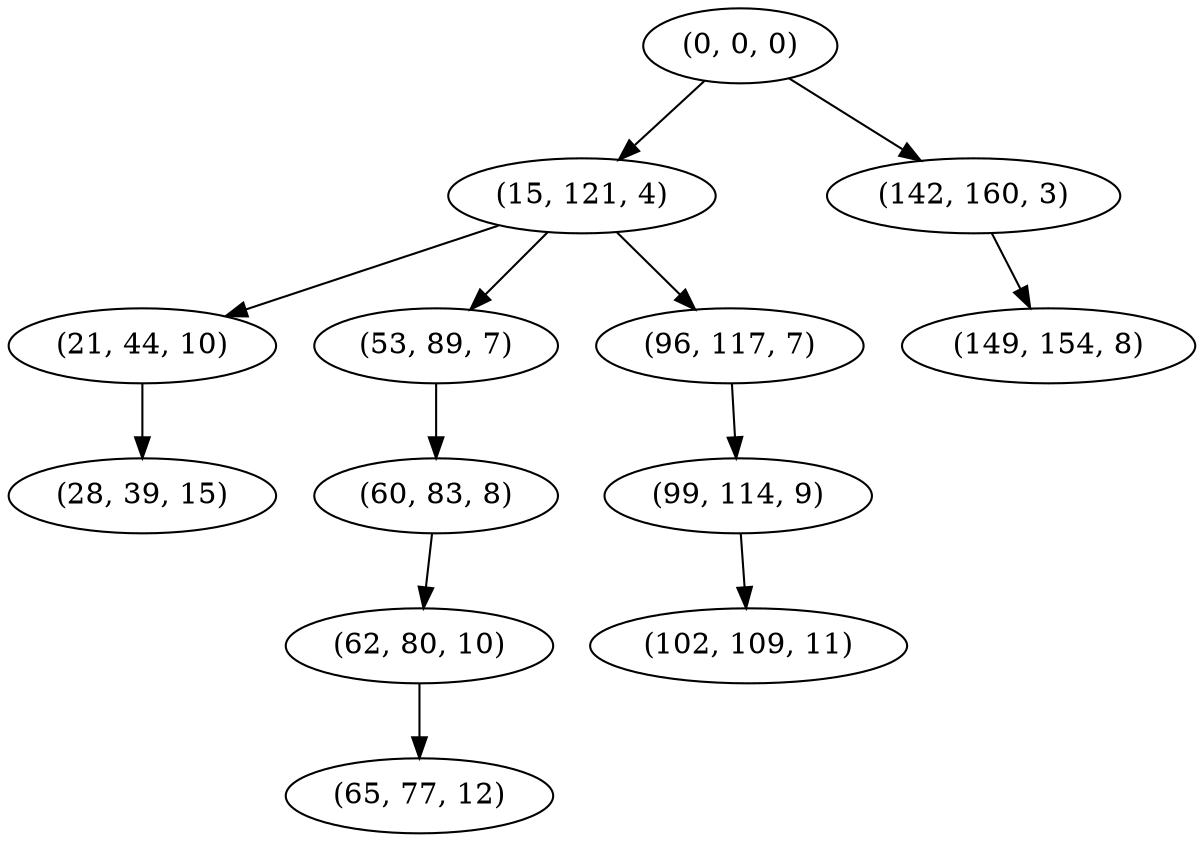 digraph tree {
    "(0, 0, 0)";
    "(15, 121, 4)";
    "(21, 44, 10)";
    "(28, 39, 15)";
    "(53, 89, 7)";
    "(60, 83, 8)";
    "(62, 80, 10)";
    "(65, 77, 12)";
    "(96, 117, 7)";
    "(99, 114, 9)";
    "(102, 109, 11)";
    "(142, 160, 3)";
    "(149, 154, 8)";
    "(0, 0, 0)" -> "(15, 121, 4)";
    "(0, 0, 0)" -> "(142, 160, 3)";
    "(15, 121, 4)" -> "(21, 44, 10)";
    "(15, 121, 4)" -> "(53, 89, 7)";
    "(15, 121, 4)" -> "(96, 117, 7)";
    "(21, 44, 10)" -> "(28, 39, 15)";
    "(53, 89, 7)" -> "(60, 83, 8)";
    "(60, 83, 8)" -> "(62, 80, 10)";
    "(62, 80, 10)" -> "(65, 77, 12)";
    "(96, 117, 7)" -> "(99, 114, 9)";
    "(99, 114, 9)" -> "(102, 109, 11)";
    "(142, 160, 3)" -> "(149, 154, 8)";
}
